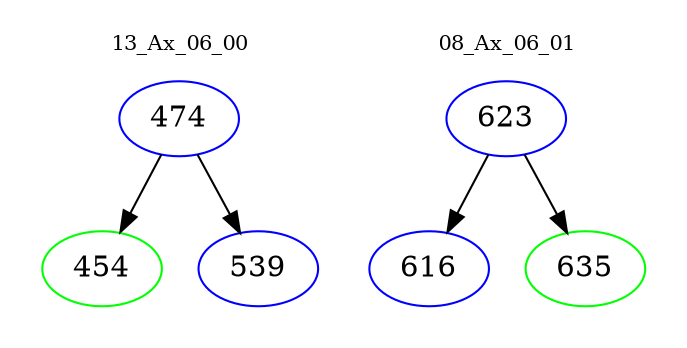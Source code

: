 digraph{
subgraph cluster_0 {
color = white
label = "13_Ax_06_00";
fontsize=10;
T0_474 [label="474", color="blue"]
T0_474 -> T0_454 [color="black"]
T0_454 [label="454", color="green"]
T0_474 -> T0_539 [color="black"]
T0_539 [label="539", color="blue"]
}
subgraph cluster_1 {
color = white
label = "08_Ax_06_01";
fontsize=10;
T1_623 [label="623", color="blue"]
T1_623 -> T1_616 [color="black"]
T1_616 [label="616", color="blue"]
T1_623 -> T1_635 [color="black"]
T1_635 [label="635", color="green"]
}
}
